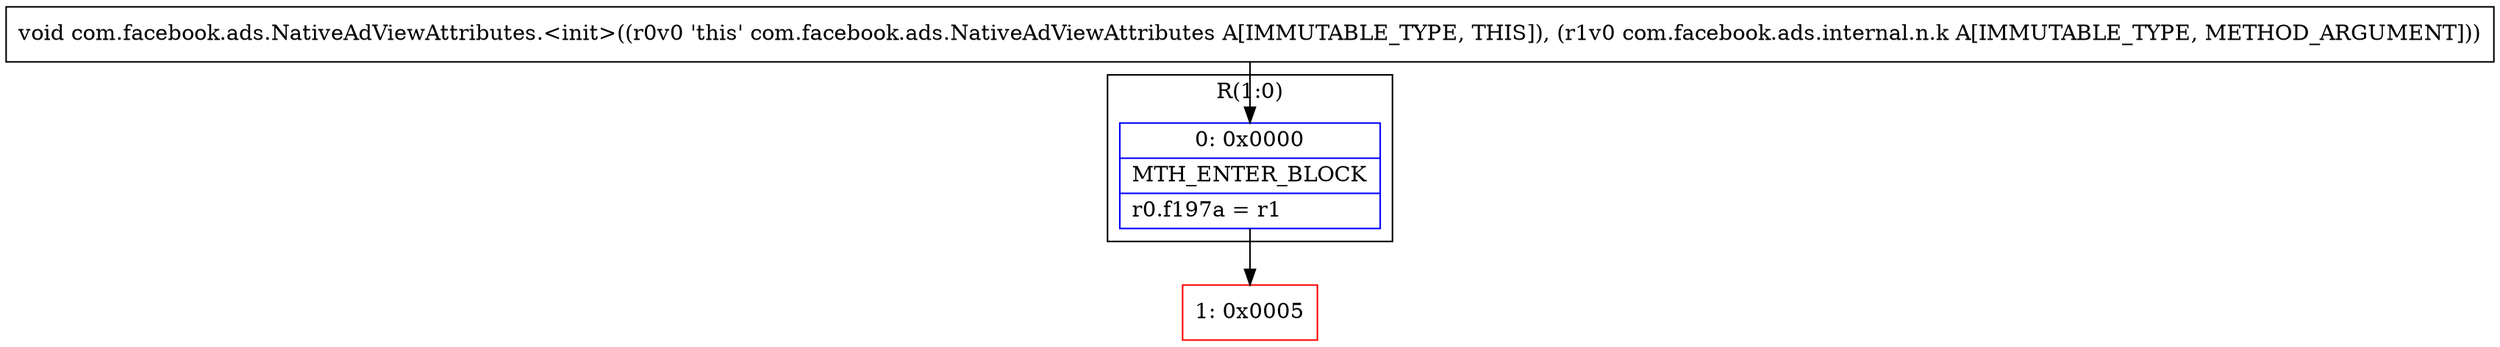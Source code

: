digraph "CFG forcom.facebook.ads.NativeAdViewAttributes.\<init\>(Lcom\/facebook\/ads\/internal\/n\/k;)V" {
subgraph cluster_Region_523343416 {
label = "R(1:0)";
node [shape=record,color=blue];
Node_0 [shape=record,label="{0\:\ 0x0000|MTH_ENTER_BLOCK\l|r0.f197a = r1\l}"];
}
Node_1 [shape=record,color=red,label="{1\:\ 0x0005}"];
MethodNode[shape=record,label="{void com.facebook.ads.NativeAdViewAttributes.\<init\>((r0v0 'this' com.facebook.ads.NativeAdViewAttributes A[IMMUTABLE_TYPE, THIS]), (r1v0 com.facebook.ads.internal.n.k A[IMMUTABLE_TYPE, METHOD_ARGUMENT])) }"];
MethodNode -> Node_0;
Node_0 -> Node_1;
}


